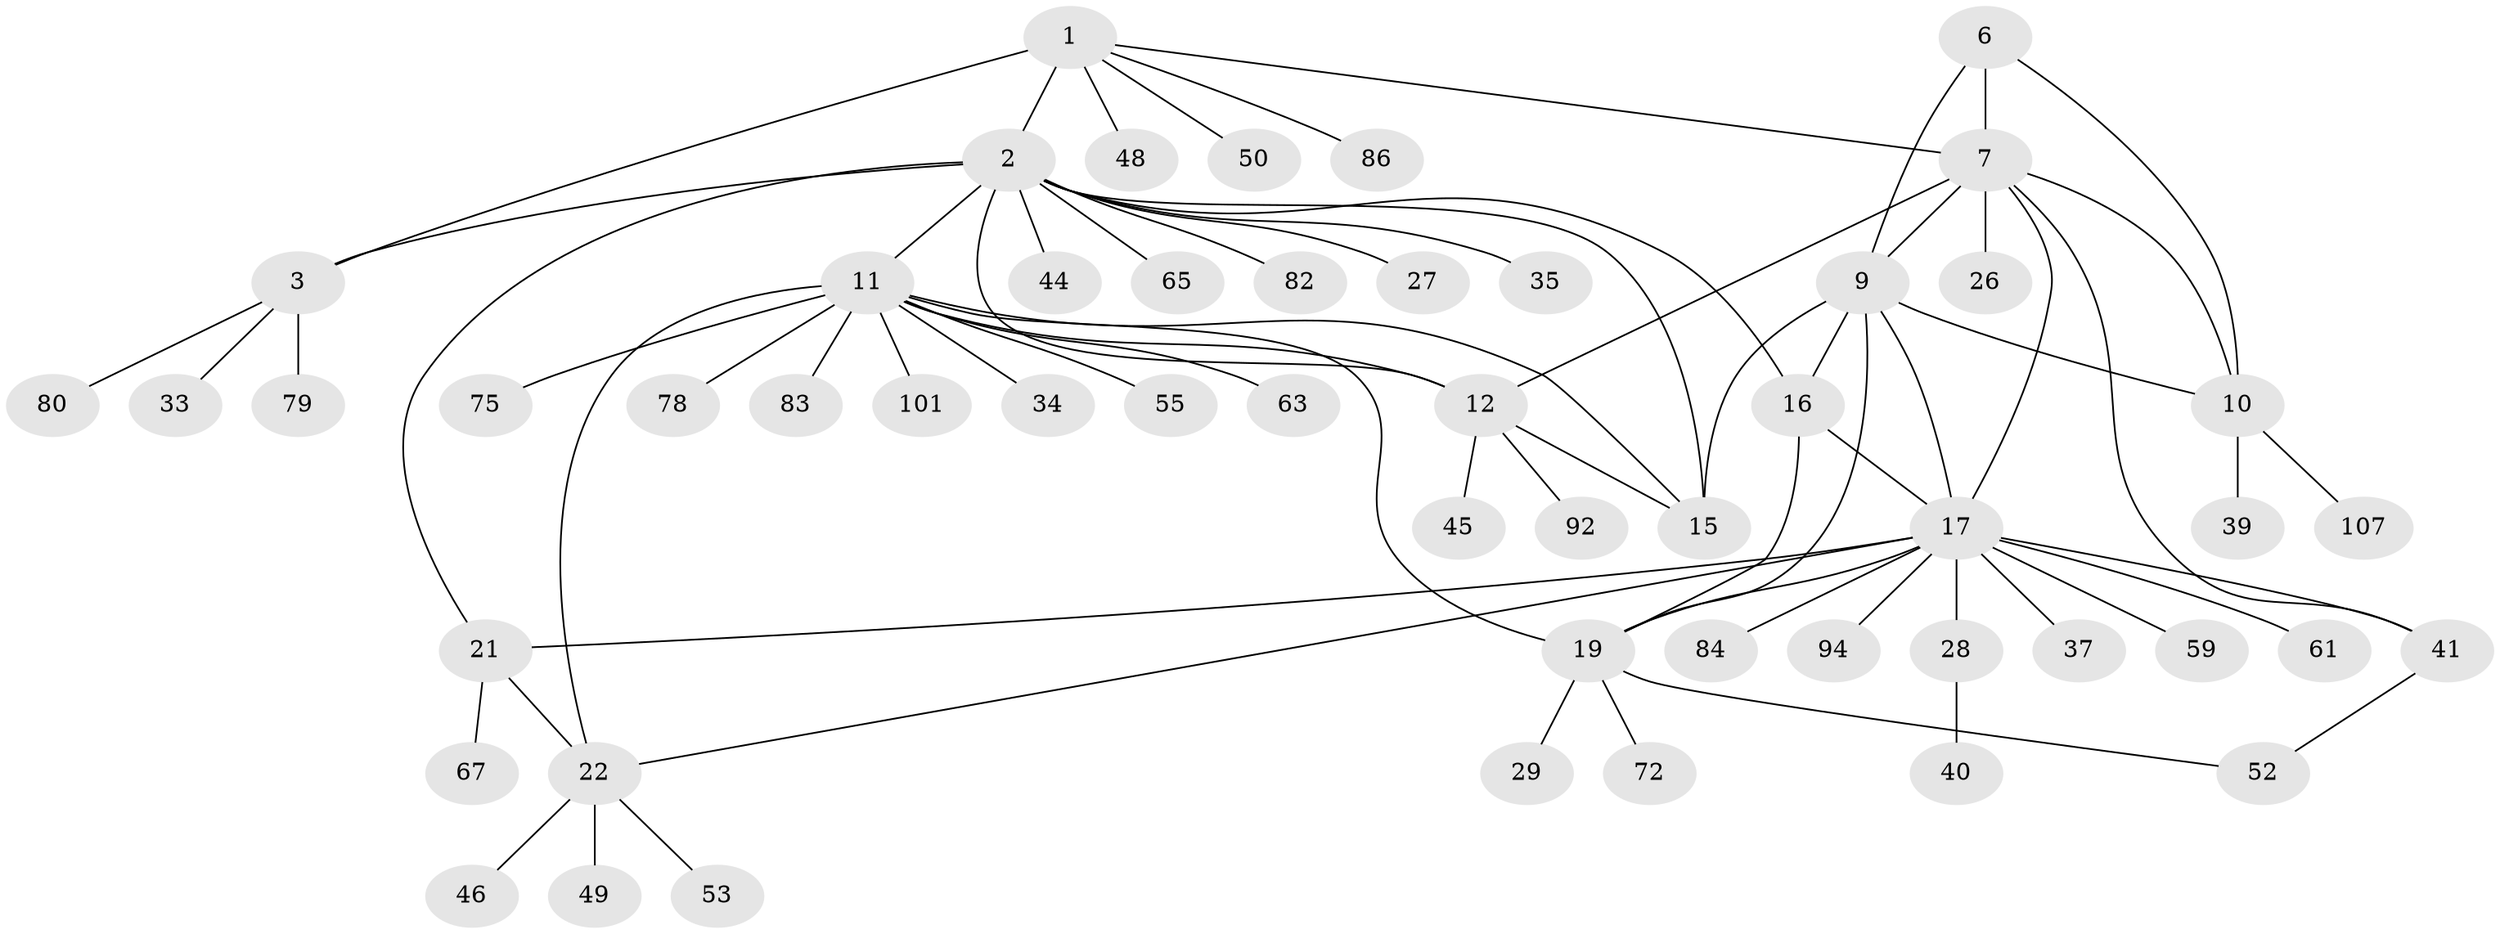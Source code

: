 // original degree distribution, {9: 0.056074766355140186, 6: 0.056074766355140186, 7: 0.037383177570093455, 12: 0.009345794392523364, 4: 0.028037383177570093, 8: 0.028037383177570093, 11: 0.018691588785046728, 5: 0.009345794392523364, 2: 0.07476635514018691, 1: 0.6448598130841121, 3: 0.037383177570093455}
// Generated by graph-tools (version 1.1) at 2025/15/03/09/25 04:15:45]
// undirected, 53 vertices, 72 edges
graph export_dot {
graph [start="1"]
  node [color=gray90,style=filled];
  1 [super="+56"];
  2 [super="+4"];
  3;
  6;
  7 [super="+102+38+8"];
  9 [super="+57+31+18+58+70"];
  10;
  11 [super="+42+13"];
  12;
  15 [super="+68+73+77+30"];
  16 [super="+51"];
  17 [super="+20+25"];
  19;
  21;
  22 [super="+23+24"];
  26 [super="+66"];
  27;
  28 [super="+64"];
  29 [super="+93"];
  33;
  34 [super="+99"];
  35 [super="+47"];
  37;
  39;
  40;
  41 [super="+81+60"];
  44;
  45;
  46;
  48;
  49;
  50;
  52 [super="+89"];
  53;
  55;
  59;
  61;
  63;
  65;
  67;
  72;
  75;
  78;
  79;
  80 [super="+105"];
  82;
  83;
  84;
  86;
  92;
  94;
  101;
  107;
  1 -- 2 [weight=3];
  1 -- 3;
  1 -- 7;
  1 -- 48;
  1 -- 50;
  1 -- 86;
  2 -- 3 [weight=3];
  2 -- 35;
  2 -- 82;
  2 -- 65;
  2 -- 11 [weight=2];
  2 -- 12;
  2 -- 44;
  2 -- 15;
  2 -- 16;
  2 -- 21;
  2 -- 27;
  3 -- 33;
  3 -- 79;
  3 -- 80;
  6 -- 7 [weight=2];
  6 -- 9;
  6 -- 10;
  7 -- 9 [weight=2];
  7 -- 10 [weight=2];
  7 -- 12;
  7 -- 26;
  7 -- 41;
  7 -- 17;
  9 -- 10;
  9 -- 16;
  9 -- 17 [weight=2];
  9 -- 19;
  9 -- 15;
  10 -- 39;
  10 -- 107;
  11 -- 12 [weight=2];
  11 -- 15 [weight=2];
  11 -- 19;
  11 -- 22;
  11 -- 78;
  11 -- 101;
  11 -- 34;
  11 -- 75;
  11 -- 83;
  11 -- 55;
  11 -- 63;
  12 -- 15;
  12 -- 45;
  12 -- 92;
  16 -- 17 [weight=2];
  16 -- 19;
  17 -- 19 [weight=2];
  17 -- 61;
  17 -- 84;
  17 -- 94;
  17 -- 41;
  17 -- 37;
  17 -- 21;
  17 -- 22 [weight=3];
  17 -- 59;
  17 -- 28;
  19 -- 29;
  19 -- 52;
  19 -- 72;
  21 -- 22 [weight=3];
  21 -- 67;
  22 -- 46;
  22 -- 49;
  22 -- 53;
  28 -- 40;
  41 -- 52;
}
